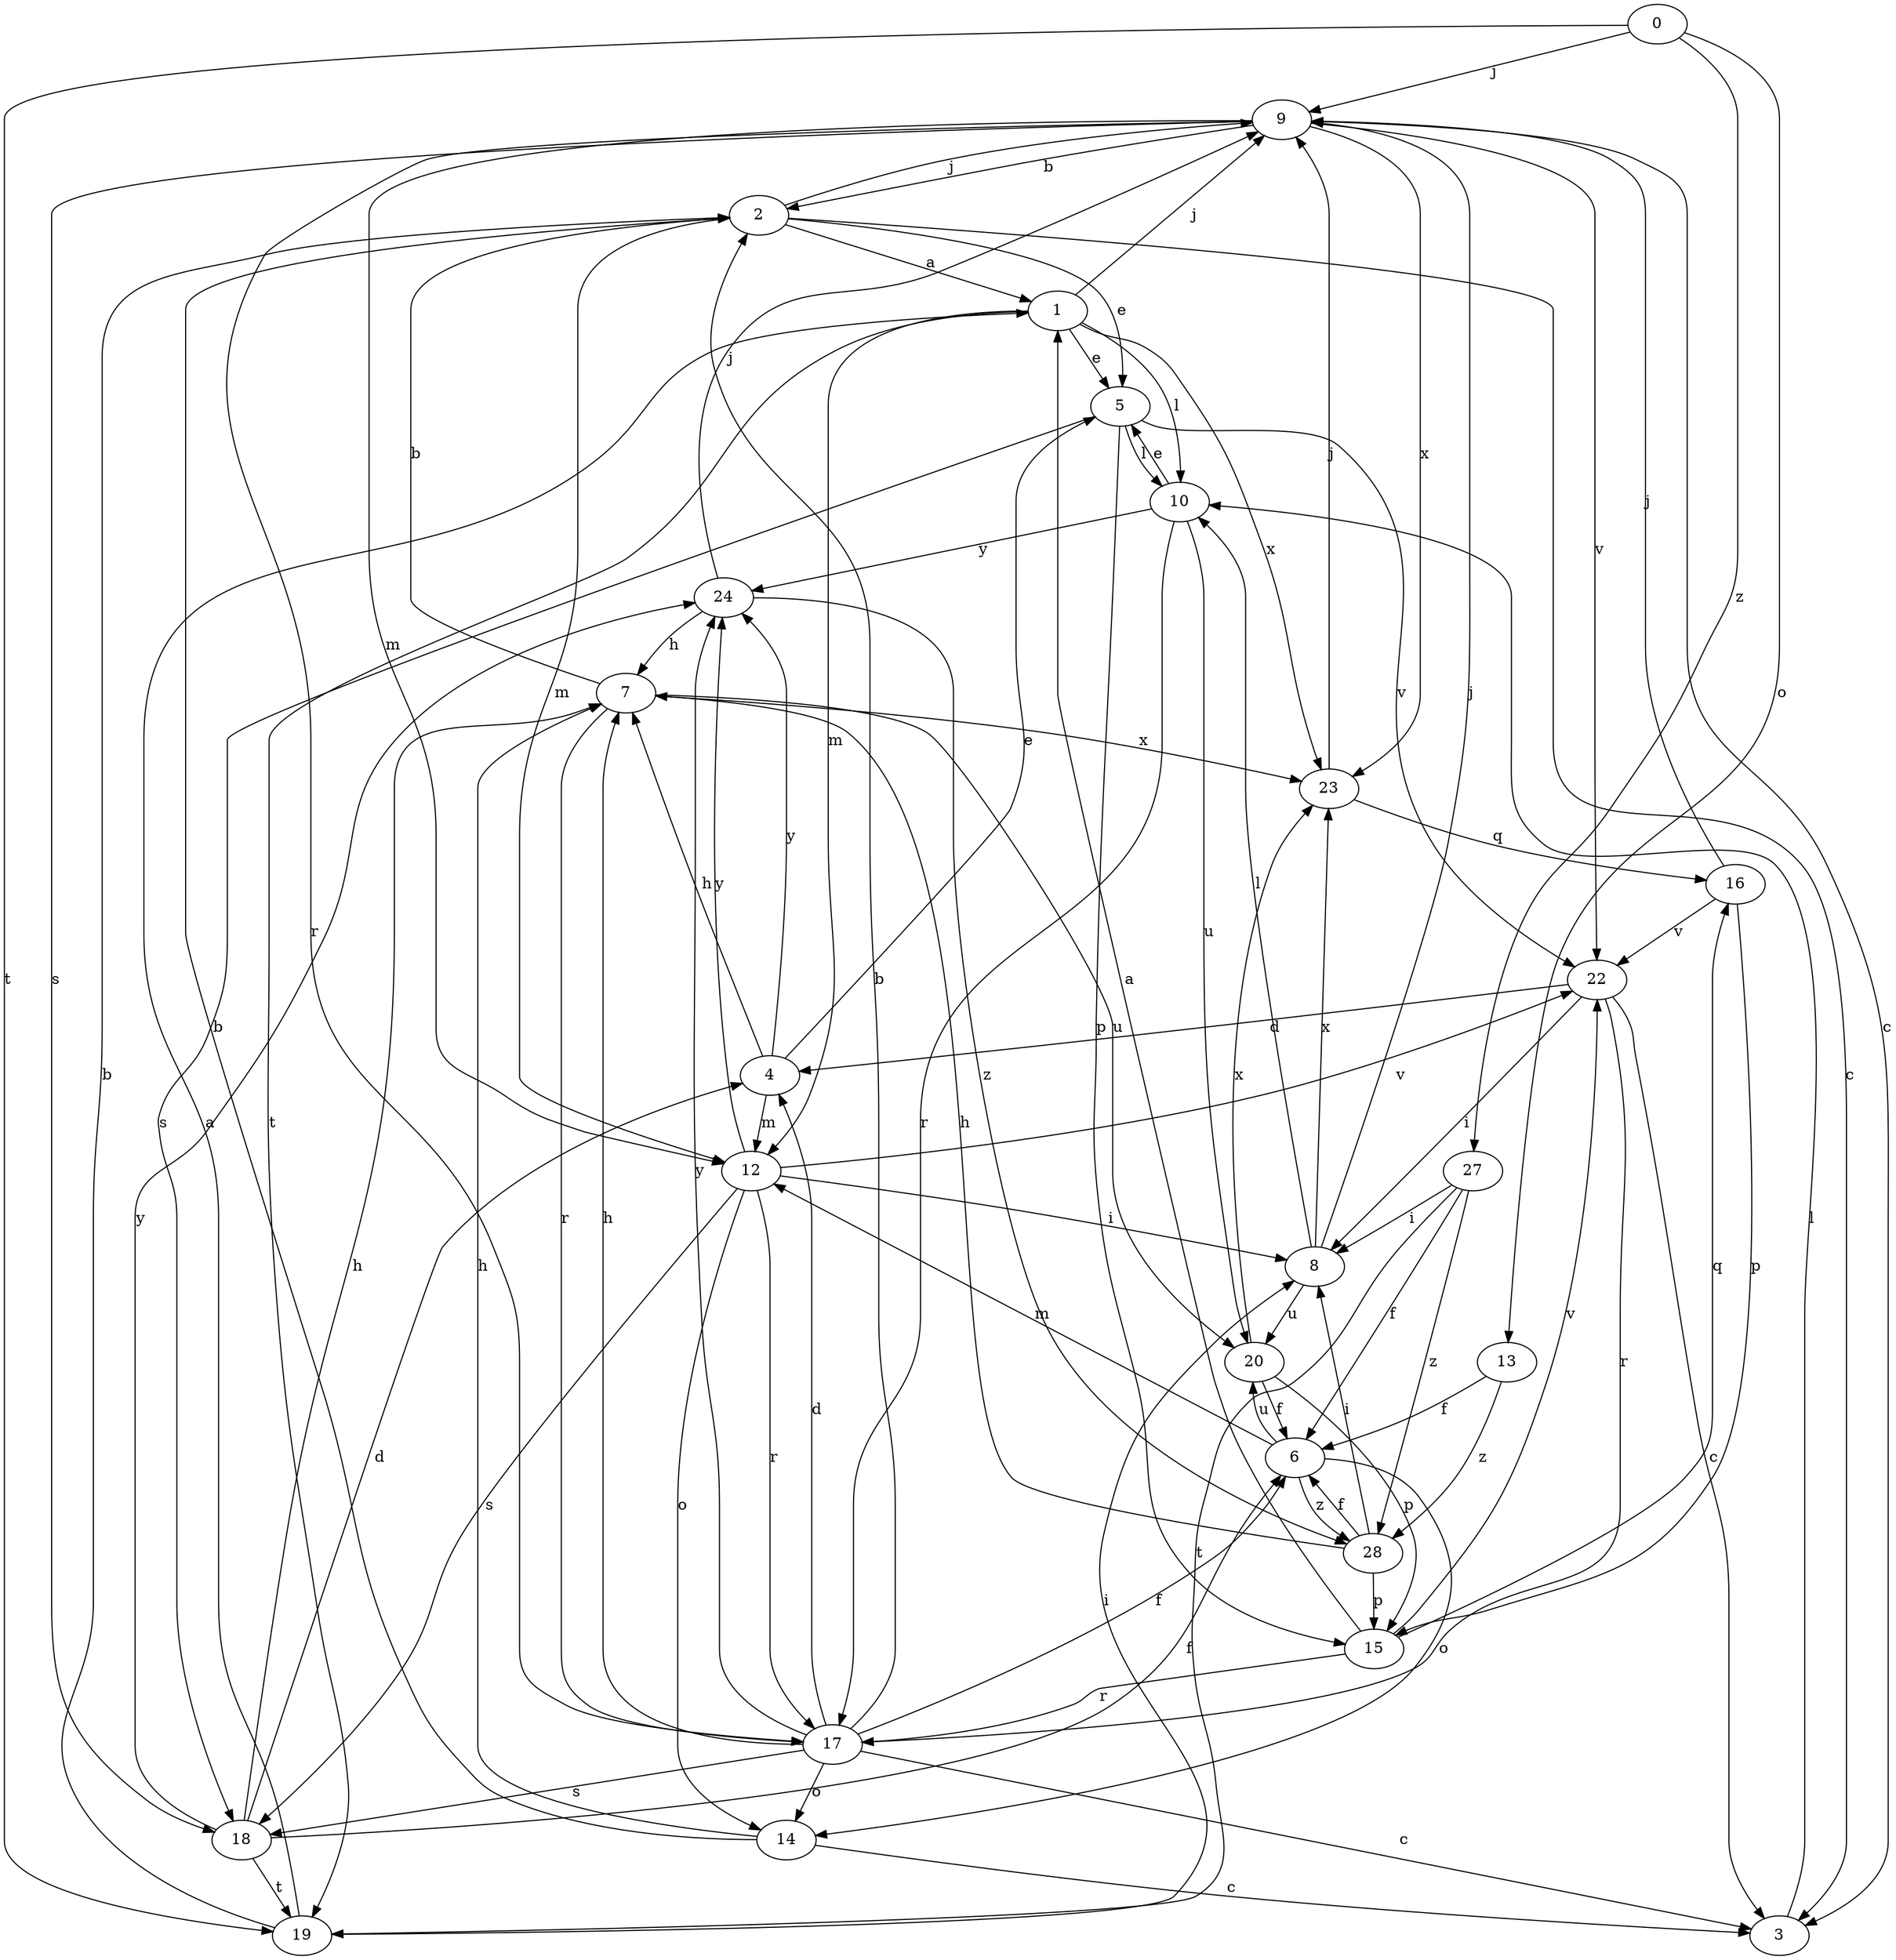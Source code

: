 strict digraph  {
0;
1;
2;
3;
4;
5;
6;
7;
8;
9;
10;
12;
13;
14;
15;
16;
17;
18;
19;
20;
22;
23;
24;
27;
28;
0 -> 9  [label=j];
0 -> 13  [label=o];
0 -> 19  [label=t];
0 -> 27  [label=z];
1 -> 5  [label=e];
1 -> 9  [label=j];
1 -> 10  [label=l];
1 -> 12  [label=m];
1 -> 19  [label=t];
1 -> 23  [label=x];
2 -> 1  [label=a];
2 -> 3  [label=c];
2 -> 5  [label=e];
2 -> 9  [label=j];
2 -> 12  [label=m];
3 -> 10  [label=l];
4 -> 5  [label=e];
4 -> 7  [label=h];
4 -> 12  [label=m];
4 -> 24  [label=y];
5 -> 10  [label=l];
5 -> 15  [label=p];
5 -> 18  [label=s];
5 -> 22  [label=v];
6 -> 12  [label=m];
6 -> 14  [label=o];
6 -> 20  [label=u];
6 -> 28  [label=z];
7 -> 2  [label=b];
7 -> 17  [label=r];
7 -> 20  [label=u];
7 -> 23  [label=x];
8 -> 9  [label=j];
8 -> 10  [label=l];
8 -> 20  [label=u];
8 -> 23  [label=x];
9 -> 2  [label=b];
9 -> 3  [label=c];
9 -> 12  [label=m];
9 -> 17  [label=r];
9 -> 18  [label=s];
9 -> 22  [label=v];
9 -> 23  [label=x];
10 -> 5  [label=e];
10 -> 17  [label=r];
10 -> 20  [label=u];
10 -> 24  [label=y];
12 -> 8  [label=i];
12 -> 14  [label=o];
12 -> 17  [label=r];
12 -> 18  [label=s];
12 -> 22  [label=v];
12 -> 24  [label=y];
13 -> 6  [label=f];
13 -> 28  [label=z];
14 -> 2  [label=b];
14 -> 3  [label=c];
14 -> 7  [label=h];
15 -> 1  [label=a];
15 -> 16  [label=q];
15 -> 17  [label=r];
15 -> 22  [label=v];
16 -> 9  [label=j];
16 -> 15  [label=p];
16 -> 22  [label=v];
17 -> 2  [label=b];
17 -> 3  [label=c];
17 -> 4  [label=d];
17 -> 6  [label=f];
17 -> 7  [label=h];
17 -> 14  [label=o];
17 -> 18  [label=s];
17 -> 24  [label=y];
18 -> 4  [label=d];
18 -> 6  [label=f];
18 -> 7  [label=h];
18 -> 19  [label=t];
18 -> 24  [label=y];
19 -> 1  [label=a];
19 -> 2  [label=b];
19 -> 8  [label=i];
20 -> 6  [label=f];
20 -> 15  [label=p];
20 -> 23  [label=x];
22 -> 3  [label=c];
22 -> 4  [label=d];
22 -> 8  [label=i];
22 -> 17  [label=r];
23 -> 9  [label=j];
23 -> 16  [label=q];
24 -> 7  [label=h];
24 -> 9  [label=j];
24 -> 28  [label=z];
27 -> 6  [label=f];
27 -> 8  [label=i];
27 -> 19  [label=t];
27 -> 28  [label=z];
28 -> 6  [label=f];
28 -> 7  [label=h];
28 -> 8  [label=i];
28 -> 15  [label=p];
}
